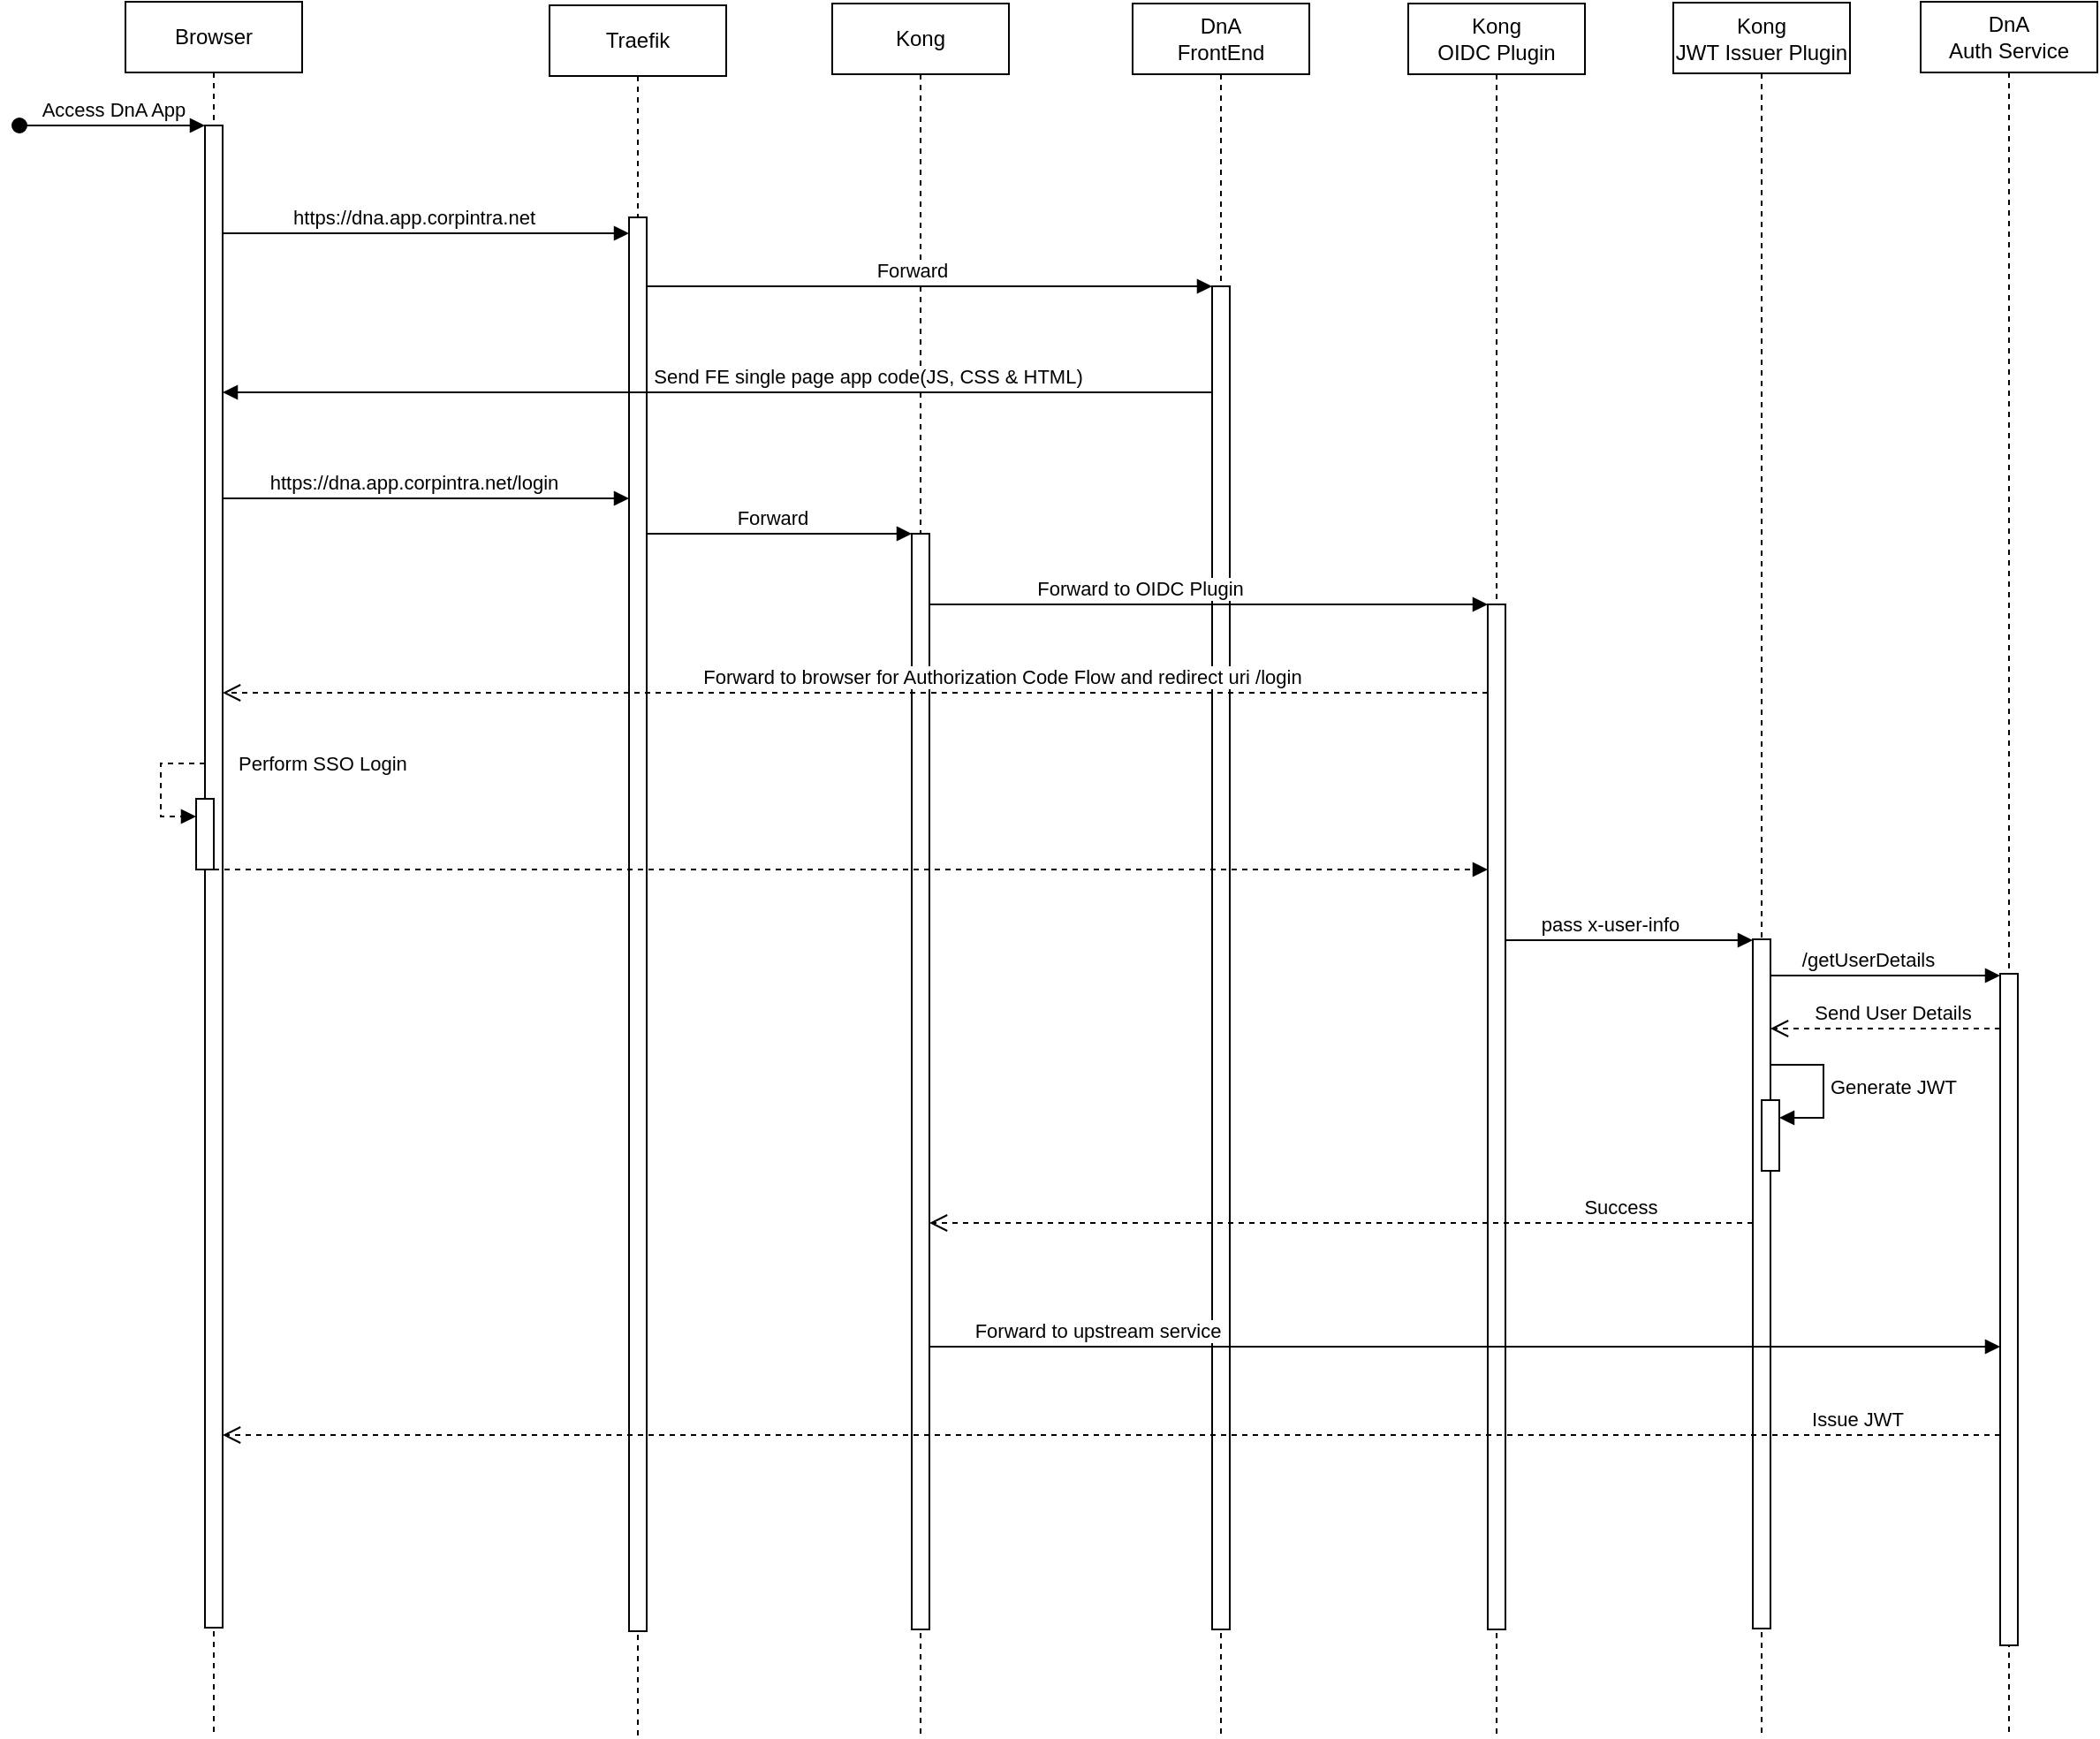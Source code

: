 <mxfile version="21.2.1" type="github">
  <diagram name="Page-1" id="2YBvvXClWsGukQMizWep">
    <mxGraphModel dx="2862" dy="983" grid="1" gridSize="10" guides="1" tooltips="1" connect="1" arrows="1" fold="1" page="1" pageScale="1" pageWidth="850" pageHeight="1100" math="0" shadow="0">
      <root>
        <mxCell id="0" />
        <mxCell id="1" parent="0" />
        <mxCell id="aM9ryv3xv72pqoxQDRHE-1" value="Browser" style="shape=umlLifeline;perimeter=lifelinePerimeter;whiteSpace=wrap;html=1;container=0;dropTarget=0;collapsible=0;recursiveResize=0;outlineConnect=0;portConstraint=eastwest;newEdgeStyle={&quot;edgeStyle&quot;:&quot;elbowEdgeStyle&quot;,&quot;elbow&quot;:&quot;vertical&quot;,&quot;curved&quot;:0,&quot;rounded&quot;:0};" parent="1" vertex="1">
          <mxGeometry x="-740" y="119" width="100" height="981" as="geometry" />
        </mxCell>
        <mxCell id="aM9ryv3xv72pqoxQDRHE-2" value="" style="html=1;points=[];perimeter=orthogonalPerimeter;outlineConnect=0;targetShapes=umlLifeline;portConstraint=eastwest;newEdgeStyle={&quot;edgeStyle&quot;:&quot;elbowEdgeStyle&quot;,&quot;elbow&quot;:&quot;vertical&quot;,&quot;curved&quot;:0,&quot;rounded&quot;:0};" parent="aM9ryv3xv72pqoxQDRHE-1" vertex="1">
          <mxGeometry x="45" y="70" width="10" height="850" as="geometry" />
        </mxCell>
        <mxCell id="aM9ryv3xv72pqoxQDRHE-3" value="Access DnA App" style="html=1;verticalAlign=bottom;startArrow=oval;endArrow=block;startSize=8;edgeStyle=elbowEdgeStyle;elbow=vertical;curved=0;rounded=0;" parent="aM9ryv3xv72pqoxQDRHE-1" target="aM9ryv3xv72pqoxQDRHE-2" edge="1">
          <mxGeometry relative="1" as="geometry">
            <mxPoint x="-60" y="70" as="sourcePoint" />
          </mxGeometry>
        </mxCell>
        <mxCell id="GwJlaA-RUiMvIkWrUPOA-15" value="" style="html=1;points=[];perimeter=orthogonalPerimeter;outlineConnect=0;targetShapes=umlLifeline;portConstraint=eastwest;newEdgeStyle={&quot;edgeStyle&quot;:&quot;elbowEdgeStyle&quot;,&quot;elbow&quot;:&quot;vertical&quot;,&quot;curved&quot;:0,&quot;rounded&quot;:0};" vertex="1" parent="aM9ryv3xv72pqoxQDRHE-1">
          <mxGeometry x="40" y="451" width="10" height="40" as="geometry" />
        </mxCell>
        <mxCell id="GwJlaA-RUiMvIkWrUPOA-16" value="Perform SSO Login" style="html=1;align=left;spacingLeft=2;endArrow=block;rounded=0;edgeStyle=orthogonalEdgeStyle;curved=0;rounded=0;dashed=1;" edge="1" target="GwJlaA-RUiMvIkWrUPOA-15" parent="aM9ryv3xv72pqoxQDRHE-1">
          <mxGeometry x="-1" y="-15" relative="1" as="geometry">
            <mxPoint x="45" y="431" as="sourcePoint" />
            <Array as="points">
              <mxPoint x="20" y="431" />
              <mxPoint x="20" y="461" />
            </Array>
            <mxPoint x="15" y="15" as="offset" />
          </mxGeometry>
        </mxCell>
        <mxCell id="aM9ryv3xv72pqoxQDRHE-5" value="DnA&lt;br&gt;FrontEnd" style="shape=umlLifeline;perimeter=lifelinePerimeter;whiteSpace=wrap;html=1;container=0;dropTarget=0;collapsible=0;recursiveResize=0;outlineConnect=0;portConstraint=eastwest;newEdgeStyle={&quot;edgeStyle&quot;:&quot;elbowEdgeStyle&quot;,&quot;elbow&quot;:&quot;vertical&quot;,&quot;curved&quot;:0,&quot;rounded&quot;:0};" parent="1" vertex="1">
          <mxGeometry x="-170" y="120" width="100" height="980" as="geometry" />
        </mxCell>
        <mxCell id="aM9ryv3xv72pqoxQDRHE-6" value="" style="html=1;points=[];perimeter=orthogonalPerimeter;outlineConnect=0;targetShapes=umlLifeline;portConstraint=eastwest;newEdgeStyle={&quot;edgeStyle&quot;:&quot;elbowEdgeStyle&quot;,&quot;elbow&quot;:&quot;vertical&quot;,&quot;curved&quot;:0,&quot;rounded&quot;:0};" parent="aM9ryv3xv72pqoxQDRHE-5" vertex="1">
          <mxGeometry x="45" y="160" width="10" height="760" as="geometry" />
        </mxCell>
        <mxCell id="aM9ryv3xv72pqoxQDRHE-7" value="https://dna.app.corpintra.net" style="html=1;verticalAlign=bottom;endArrow=block;edgeStyle=elbowEdgeStyle;elbow=vertical;curved=0;rounded=0;" parent="1" source="aM9ryv3xv72pqoxQDRHE-2" target="8DKK0phsEl0i5hMAirXq-8" edge="1">
          <mxGeometry x="-0.062" relative="1" as="geometry">
            <mxPoint x="-510" y="225" as="sourcePoint" />
            <Array as="points">
              <mxPoint x="-480" y="250" />
              <mxPoint x="-460" y="260" />
              <mxPoint x="-195" y="230" />
              <mxPoint x="-15" y="250" />
              <mxPoint x="-425" y="225" />
            </Array>
            <mxPoint x="-370" y="225" as="targetPoint" />
            <mxPoint as="offset" />
          </mxGeometry>
        </mxCell>
        <mxCell id="XsU5lfdXcksKyY_UCjnN-1" value="Kong &lt;br&gt;OIDC Plugin" style="shape=umlLifeline;perimeter=lifelinePerimeter;whiteSpace=wrap;html=1;container=0;dropTarget=0;collapsible=0;recursiveResize=0;outlineConnect=0;portConstraint=eastwest;newEdgeStyle={&quot;edgeStyle&quot;:&quot;elbowEdgeStyle&quot;,&quot;elbow&quot;:&quot;vertical&quot;,&quot;curved&quot;:0,&quot;rounded&quot;:0};" parent="1" vertex="1">
          <mxGeometry x="-14" y="120" width="100" height="980" as="geometry" />
        </mxCell>
        <mxCell id="XsU5lfdXcksKyY_UCjnN-2" value="" style="html=1;points=[];perimeter=orthogonalPerimeter;outlineConnect=0;targetShapes=umlLifeline;portConstraint=eastwest;newEdgeStyle={&quot;edgeStyle&quot;:&quot;elbowEdgeStyle&quot;,&quot;elbow&quot;:&quot;vertical&quot;,&quot;curved&quot;:0,&quot;rounded&quot;:0};" parent="XsU5lfdXcksKyY_UCjnN-1" vertex="1">
          <mxGeometry x="45" y="340" width="10" height="580" as="geometry" />
        </mxCell>
        <mxCell id="XsU5lfdXcksKyY_UCjnN-12" value="DnA&lt;br&gt;Auth Service" style="shape=umlLifeline;perimeter=lifelinePerimeter;whiteSpace=wrap;html=1;container=0;dropTarget=0;collapsible=0;recursiveResize=0;outlineConnect=0;portConstraint=eastwest;newEdgeStyle={&quot;edgeStyle&quot;:&quot;elbowEdgeStyle&quot;,&quot;elbow&quot;:&quot;vertical&quot;,&quot;curved&quot;:0,&quot;rounded&quot;:0};" parent="1" vertex="1">
          <mxGeometry x="276" y="119" width="100" height="981" as="geometry" />
        </mxCell>
        <mxCell id="XsU5lfdXcksKyY_UCjnN-16" value="" style="html=1;points=[];perimeter=orthogonalPerimeter;outlineConnect=0;targetShapes=umlLifeline;portConstraint=eastwest;newEdgeStyle={&quot;edgeStyle&quot;:&quot;elbowEdgeStyle&quot;,&quot;elbow&quot;:&quot;vertical&quot;,&quot;curved&quot;:0,&quot;rounded&quot;:0};" parent="XsU5lfdXcksKyY_UCjnN-12" vertex="1">
          <mxGeometry x="45" y="550" width="10" height="380" as="geometry" />
        </mxCell>
        <mxCell id="8DKK0phsEl0i5hMAirXq-7" value="Traefik" style="shape=umlLifeline;perimeter=lifelinePerimeter;whiteSpace=wrap;html=1;container=0;dropTarget=0;collapsible=0;recursiveResize=0;outlineConnect=0;portConstraint=eastwest;newEdgeStyle={&quot;edgeStyle&quot;:&quot;elbowEdgeStyle&quot;,&quot;elbow&quot;:&quot;vertical&quot;,&quot;curved&quot;:0,&quot;rounded&quot;:0};" parent="1" vertex="1">
          <mxGeometry x="-500" y="121" width="100" height="979" as="geometry" />
        </mxCell>
        <mxCell id="8DKK0phsEl0i5hMAirXq-8" value="" style="html=1;points=[];perimeter=orthogonalPerimeter;outlineConnect=0;targetShapes=umlLifeline;portConstraint=eastwest;newEdgeStyle={&quot;edgeStyle&quot;:&quot;elbowEdgeStyle&quot;,&quot;elbow&quot;:&quot;vertical&quot;,&quot;curved&quot;:0,&quot;rounded&quot;:0};" parent="8DKK0phsEl0i5hMAirXq-7" vertex="1">
          <mxGeometry x="45" y="120" width="10" height="800" as="geometry" />
        </mxCell>
        <mxCell id="AVic4slwQ6wHCXrnZcfe-6" value="Forward to OIDC Plugin" style="html=1;verticalAlign=bottom;endArrow=block;edgeStyle=elbowEdgeStyle;elbow=vertical;curved=0;rounded=0;" parent="1" source="GwJlaA-RUiMvIkWrUPOA-4" target="XsU5lfdXcksKyY_UCjnN-2" edge="1">
          <mxGeometry x="-0.25" relative="1" as="geometry">
            <mxPoint x="-505" y="510" as="sourcePoint" />
            <Array as="points">
              <mxPoint x="-170" y="460" />
              <mxPoint x="-285" y="510" />
              <mxPoint x="-265" y="540" />
              <mxPoint x="-10" y="530" />
              <mxPoint x="-420" y="505" />
            </Array>
            <mxPoint x="-5" y="510" as="targetPoint" />
            <mxPoint as="offset" />
          </mxGeometry>
        </mxCell>
        <mxCell id="AVic4slwQ6wHCXrnZcfe-8" value="Success" style="html=1;verticalAlign=bottom;endArrow=open;dashed=1;endSize=8;edgeStyle=elbowEdgeStyle;elbow=vertical;curved=0;rounded=0;" parent="1" source="CydD8f3p8fnvHTwtxUN6-2" target="GwJlaA-RUiMvIkWrUPOA-4" edge="1">
          <mxGeometry x="-0.679" relative="1" as="geometry">
            <mxPoint x="-25" y="570" as="sourcePoint" />
            <mxPoint x="-105" y="570" as="targetPoint" />
            <Array as="points">
              <mxPoint x="140" y="810" />
              <mxPoint x="-35" y="580" />
              <mxPoint x="-155" y="570" />
              <mxPoint x="-105" y="600" />
              <mxPoint x="-75" y="580" />
            </Array>
            <mxPoint as="offset" />
          </mxGeometry>
        </mxCell>
        <mxCell id="CydD8f3p8fnvHTwtxUN6-1" value="Kong&lt;br&gt;JWT Issuer Plugin" style="shape=umlLifeline;perimeter=lifelinePerimeter;whiteSpace=wrap;html=1;container=0;dropTarget=0;collapsible=0;recursiveResize=0;outlineConnect=0;portConstraint=eastwest;newEdgeStyle={&quot;edgeStyle&quot;:&quot;elbowEdgeStyle&quot;,&quot;elbow&quot;:&quot;vertical&quot;,&quot;curved&quot;:0,&quot;rounded&quot;:0};" parent="1" vertex="1">
          <mxGeometry x="136" y="119.5" width="100" height="981" as="geometry" />
        </mxCell>
        <mxCell id="CydD8f3p8fnvHTwtxUN6-2" value="" style="html=1;points=[];perimeter=orthogonalPerimeter;outlineConnect=0;targetShapes=umlLifeline;portConstraint=eastwest;newEdgeStyle={&quot;edgeStyle&quot;:&quot;elbowEdgeStyle&quot;,&quot;elbow&quot;:&quot;vertical&quot;,&quot;curved&quot;:0,&quot;rounded&quot;:0};" parent="CydD8f3p8fnvHTwtxUN6-1" vertex="1">
          <mxGeometry x="45" y="530" width="10" height="390" as="geometry" />
        </mxCell>
        <mxCell id="GwJlaA-RUiMvIkWrUPOA-23" value="" style="html=1;points=[];perimeter=orthogonalPerimeter;outlineConnect=0;targetShapes=umlLifeline;portConstraint=eastwest;newEdgeStyle={&quot;edgeStyle&quot;:&quot;elbowEdgeStyle&quot;,&quot;elbow&quot;:&quot;vertical&quot;,&quot;curved&quot;:0,&quot;rounded&quot;:0};" vertex="1" parent="CydD8f3p8fnvHTwtxUN6-1">
          <mxGeometry x="50" y="621" width="10" height="40" as="geometry" />
        </mxCell>
        <mxCell id="GwJlaA-RUiMvIkWrUPOA-24" value="Generate JWT" style="html=1;align=left;spacingLeft=2;endArrow=block;rounded=0;edgeStyle=orthogonalEdgeStyle;curved=0;rounded=0;" edge="1" target="GwJlaA-RUiMvIkWrUPOA-23" parent="CydD8f3p8fnvHTwtxUN6-1">
          <mxGeometry relative="1" as="geometry">
            <mxPoint x="55" y="601" as="sourcePoint" />
            <Array as="points">
              <mxPoint x="85" y="631" />
            </Array>
          </mxGeometry>
        </mxCell>
        <mxCell id="GwJlaA-RUiMvIkWrUPOA-3" value="Kong" style="shape=umlLifeline;perimeter=lifelinePerimeter;whiteSpace=wrap;html=1;container=0;dropTarget=0;collapsible=0;recursiveResize=0;outlineConnect=0;portConstraint=eastwest;newEdgeStyle={&quot;edgeStyle&quot;:&quot;elbowEdgeStyle&quot;,&quot;elbow&quot;:&quot;vertical&quot;,&quot;curved&quot;:0,&quot;rounded&quot;:0};" vertex="1" parent="1">
          <mxGeometry x="-340" y="120" width="100" height="980" as="geometry" />
        </mxCell>
        <mxCell id="GwJlaA-RUiMvIkWrUPOA-4" value="" style="html=1;points=[];perimeter=orthogonalPerimeter;outlineConnect=0;targetShapes=umlLifeline;portConstraint=eastwest;newEdgeStyle={&quot;edgeStyle&quot;:&quot;elbowEdgeStyle&quot;,&quot;elbow&quot;:&quot;vertical&quot;,&quot;curved&quot;:0,&quot;rounded&quot;:0};" vertex="1" parent="GwJlaA-RUiMvIkWrUPOA-3">
          <mxGeometry x="45" y="300" width="10" height="620" as="geometry" />
        </mxCell>
        <mxCell id="GwJlaA-RUiMvIkWrUPOA-5" value="Forward" style="html=1;verticalAlign=bottom;endArrow=block;edgeStyle=elbowEdgeStyle;elbow=vertical;curved=0;rounded=0;" edge="1" parent="1" source="8DKK0phsEl0i5hMAirXq-8" target="aM9ryv3xv72pqoxQDRHE-6">
          <mxGeometry x="-0.062" relative="1" as="geometry">
            <mxPoint x="-490" y="260" as="sourcePoint" />
            <Array as="points">
              <mxPoint x="-390" y="280" />
              <mxPoint x="-10" y="250" />
              <mxPoint x="170" y="270" />
              <mxPoint x="-240" y="245" />
            </Array>
            <mxPoint x="-330" y="260" as="targetPoint" />
            <mxPoint as="offset" />
          </mxGeometry>
        </mxCell>
        <mxCell id="GwJlaA-RUiMvIkWrUPOA-7" value="Send FE single page app code(JS, CSS &amp;amp; HTML)" style="html=1;verticalAlign=bottom;endArrow=block;edgeStyle=elbowEdgeStyle;elbow=vertical;curved=0;rounded=0;" edge="1" parent="1" source="aM9ryv3xv72pqoxQDRHE-6" target="aM9ryv3xv72pqoxQDRHE-2">
          <mxGeometry x="-0.303" relative="1" as="geometry">
            <mxPoint x="-260" y="340" as="sourcePoint" />
            <Array as="points">
              <mxPoint x="-360" y="340" />
              <mxPoint x="-320" y="360" />
              <mxPoint x="-480" y="340" />
              <mxPoint x="-560" y="330" />
              <mxPoint x="-410" y="340" />
              <mxPoint x="-450" y="320" />
              <mxPoint x="-720" y="320" />
              <mxPoint x="-440" y="320" />
              <mxPoint x="-590" y="380" />
              <mxPoint x="-570" y="350" />
              <mxPoint x="-610" y="320" />
            </Array>
            <mxPoint x="-890" y="340" as="targetPoint" />
            <mxPoint as="offset" />
          </mxGeometry>
        </mxCell>
        <mxCell id="GwJlaA-RUiMvIkWrUPOA-8" value="https://dna.app.corpintra.net/login" style="html=1;verticalAlign=bottom;endArrow=block;edgeStyle=elbowEdgeStyle;elbow=vertical;curved=0;rounded=0;" edge="1" parent="1" source="aM9ryv3xv72pqoxQDRHE-2" target="8DKK0phsEl0i5hMAirXq-8">
          <mxGeometry x="-0.062" relative="1" as="geometry">
            <mxPoint x="-670" y="420" as="sourcePoint" />
            <Array as="points">
              <mxPoint x="-560" y="400" />
              <mxPoint x="-515" y="420" />
              <mxPoint x="-190" y="410" />
              <mxPoint x="-10" y="430" />
              <mxPoint x="-420" y="405" />
            </Array>
            <mxPoint x="-510" y="420" as="targetPoint" />
            <mxPoint as="offset" />
          </mxGeometry>
        </mxCell>
        <mxCell id="GwJlaA-RUiMvIkWrUPOA-9" value="Forward" style="html=1;verticalAlign=bottom;endArrow=block;edgeStyle=elbowEdgeStyle;elbow=vertical;curved=0;rounded=0;" edge="1" parent="1" source="8DKK0phsEl0i5hMAirXq-8" target="GwJlaA-RUiMvIkWrUPOA-4">
          <mxGeometry x="-0.062" relative="1" as="geometry">
            <mxPoint x="-430" y="420" as="sourcePoint" />
            <Array as="points">
              <mxPoint x="-375" y="420" />
              <mxPoint x="5" y="390" />
              <mxPoint x="185" y="410" />
              <mxPoint x="-225" y="385" />
            </Array>
            <mxPoint x="-110" y="420" as="targetPoint" />
            <mxPoint as="offset" />
          </mxGeometry>
        </mxCell>
        <mxCell id="GwJlaA-RUiMvIkWrUPOA-10" value="Forward to browser for Authorization Code Flow and redirect uri /login" style="html=1;verticalAlign=bottom;endArrow=open;dashed=1;endSize=8;edgeStyle=elbowEdgeStyle;elbow=vertical;curved=0;rounded=0;" edge="1" parent="1" source="XsU5lfdXcksKyY_UCjnN-2" target="aM9ryv3xv72pqoxQDRHE-2">
          <mxGeometry x="-0.232" relative="1" as="geometry">
            <mxPoint x="-50" y="510" as="sourcePoint" />
            <Array as="points">
              <mxPoint x="-285" y="510" />
              <mxPoint x="-245" y="530" />
              <mxPoint x="-405" y="510" />
              <mxPoint x="-485" y="500" />
              <mxPoint x="-335" y="510" />
              <mxPoint x="-375" y="490" />
              <mxPoint x="-645" y="490" />
              <mxPoint x="-365" y="490" />
              <mxPoint x="-515" y="550" />
              <mxPoint x="-495" y="520" />
              <mxPoint x="-535" y="490" />
            </Array>
            <mxPoint x="-600" y="510" as="targetPoint" />
            <mxPoint as="offset" />
          </mxGeometry>
        </mxCell>
        <mxCell id="GwJlaA-RUiMvIkWrUPOA-17" value="" style="html=1;verticalAlign=bottom;endArrow=block;edgeStyle=elbowEdgeStyle;elbow=vertical;curved=0;rounded=0;dashed=1;" edge="1" parent="1" source="GwJlaA-RUiMvIkWrUPOA-15" target="XsU5lfdXcksKyY_UCjnN-2">
          <mxGeometry x="-0.273" relative="1" as="geometry">
            <mxPoint x="-640" y="620" as="sourcePoint" />
            <Array as="points">
              <mxPoint x="-470" y="610" />
              <mxPoint x="-570" y="600" />
              <mxPoint x="-405" y="620" />
              <mxPoint x="-460" y="460" />
              <mxPoint x="-470" y="450" />
              <mxPoint x="-590" y="510" />
              <mxPoint x="-580" y="490" />
              <mxPoint x="-595" y="470" />
              <mxPoint x="-535" y="490" />
              <mxPoint x="-175" y="510" />
              <mxPoint x="-585" y="485" />
            </Array>
            <mxPoint x="-204" y="620" as="targetPoint" />
            <mxPoint as="offset" />
          </mxGeometry>
        </mxCell>
        <mxCell id="GwJlaA-RUiMvIkWrUPOA-18" value="pass x-user-info" style="html=1;verticalAlign=bottom;endArrow=block;edgeStyle=elbowEdgeStyle;elbow=vertical;curved=0;rounded=0;" edge="1" parent="1" source="XsU5lfdXcksKyY_UCjnN-2" target="CydD8f3p8fnvHTwtxUN6-2">
          <mxGeometry x="-0.157" relative="1" as="geometry">
            <mxPoint x="50" y="650" as="sourcePoint" />
            <Array as="points">
              <mxPoint x="165" y="650" />
              <mxPoint x="50" y="700" />
              <mxPoint x="70" y="730" />
              <mxPoint x="325" y="720" />
              <mxPoint x="-85" y="695" />
            </Array>
            <mxPoint x="366" y="650" as="targetPoint" />
            <mxPoint as="offset" />
          </mxGeometry>
        </mxCell>
        <mxCell id="GwJlaA-RUiMvIkWrUPOA-22" value="/getUserDetails" style="html=1;verticalAlign=bottom;endArrow=block;edgeStyle=elbowEdgeStyle;elbow=vertical;curved=0;rounded=0;" edge="1" parent="1" source="CydD8f3p8fnvHTwtxUN6-2" target="XsU5lfdXcksKyY_UCjnN-16">
          <mxGeometry x="-0.157" relative="1" as="geometry">
            <mxPoint x="190" y="670" as="sourcePoint" />
            <Array as="points">
              <mxPoint x="314" y="670" />
              <mxPoint x="199" y="720" />
              <mxPoint x="219" y="750" />
              <mxPoint x="474" y="740" />
              <mxPoint x="64" y="715" />
            </Array>
            <mxPoint x="330" y="670" as="targetPoint" />
            <mxPoint as="offset" />
          </mxGeometry>
        </mxCell>
        <mxCell id="GwJlaA-RUiMvIkWrUPOA-25" value="Send User Details" style="html=1;verticalAlign=bottom;endArrow=open;dashed=1;endSize=8;edgeStyle=elbowEdgeStyle;elbow=vertical;curved=0;rounded=0;" edge="1" parent="1" source="XsU5lfdXcksKyY_UCjnN-16" target="CydD8f3p8fnvHTwtxUN6-2">
          <mxGeometry x="-0.064" relative="1" as="geometry">
            <mxPoint x="356" y="700" as="sourcePoint" />
            <mxPoint x="-80" y="700" as="targetPoint" />
            <Array as="points">
              <mxPoint x="270" y="700" />
              <mxPoint x="185" y="700" />
              <mxPoint x="135" y="640" />
              <mxPoint x="105" y="460" />
              <mxPoint x="-15" y="450" />
              <mxPoint x="35" y="480" />
              <mxPoint x="65" y="460" />
            </Array>
            <mxPoint as="offset" />
          </mxGeometry>
        </mxCell>
        <mxCell id="GwJlaA-RUiMvIkWrUPOA-26" value="Forward to upstream service" style="html=1;verticalAlign=bottom;endArrow=block;edgeStyle=elbowEdgeStyle;elbow=vertical;curved=0;rounded=0;" edge="1" parent="1" source="GwJlaA-RUiMvIkWrUPOA-4" target="XsU5lfdXcksKyY_UCjnN-16">
          <mxGeometry x="-0.686" relative="1" as="geometry">
            <mxPoint x="-280" y="880" as="sourcePoint" />
            <Array as="points">
              <mxPoint x="-165" y="880" />
              <mxPoint x="-280" y="930" />
              <mxPoint x="-260" y="960" />
              <mxPoint x="-5" y="950" />
              <mxPoint x="-415" y="925" />
            </Array>
            <mxPoint x="36" y="880" as="targetPoint" />
            <mxPoint as="offset" />
          </mxGeometry>
        </mxCell>
        <mxCell id="GwJlaA-RUiMvIkWrUPOA-27" value="Issue JWT" style="html=1;verticalAlign=bottom;endArrow=open;dashed=1;endSize=8;edgeStyle=elbowEdgeStyle;elbow=vertical;curved=0;rounded=0;" edge="1" parent="1" source="XsU5lfdXcksKyY_UCjnN-16" target="aM9ryv3xv72pqoxQDRHE-2">
          <mxGeometry x="-0.839" relative="1" as="geometry">
            <mxPoint x="296" y="930" as="sourcePoint" />
            <mxPoint x="-170" y="930" as="targetPoint" />
            <Array as="points">
              <mxPoint x="255" y="930" />
              <mxPoint x="80" y="700" />
              <mxPoint x="-40" y="690" />
              <mxPoint x="10" y="720" />
              <mxPoint x="40" y="700" />
            </Array>
            <mxPoint as="offset" />
          </mxGeometry>
        </mxCell>
      </root>
    </mxGraphModel>
  </diagram>
</mxfile>
